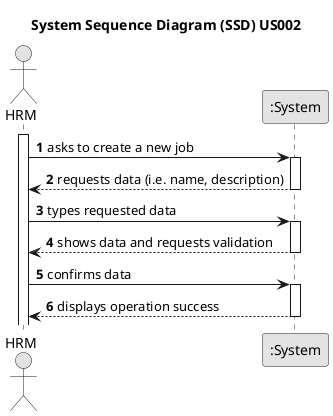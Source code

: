 @startuml
skinparam monochrome true
skinparam packageStyle rectangle
skinparam shadowing false

title System Sequence Diagram (SSD) US002

autonumber

actor "HRM" as HRM
participant ":System" as System

activate HRM

    HRM -> System : asks to create a new job
    activate System

        System --> HRM : requests data (i.e. name, description)
    deactivate System

    HRM -> System : types requested data
    activate System

        System --> HRM : shows data and requests validation
        deactivate System

     HRM -> System : confirms data
        activate System

        System --> HRM : displays operation success
    deactivate System


@enduml